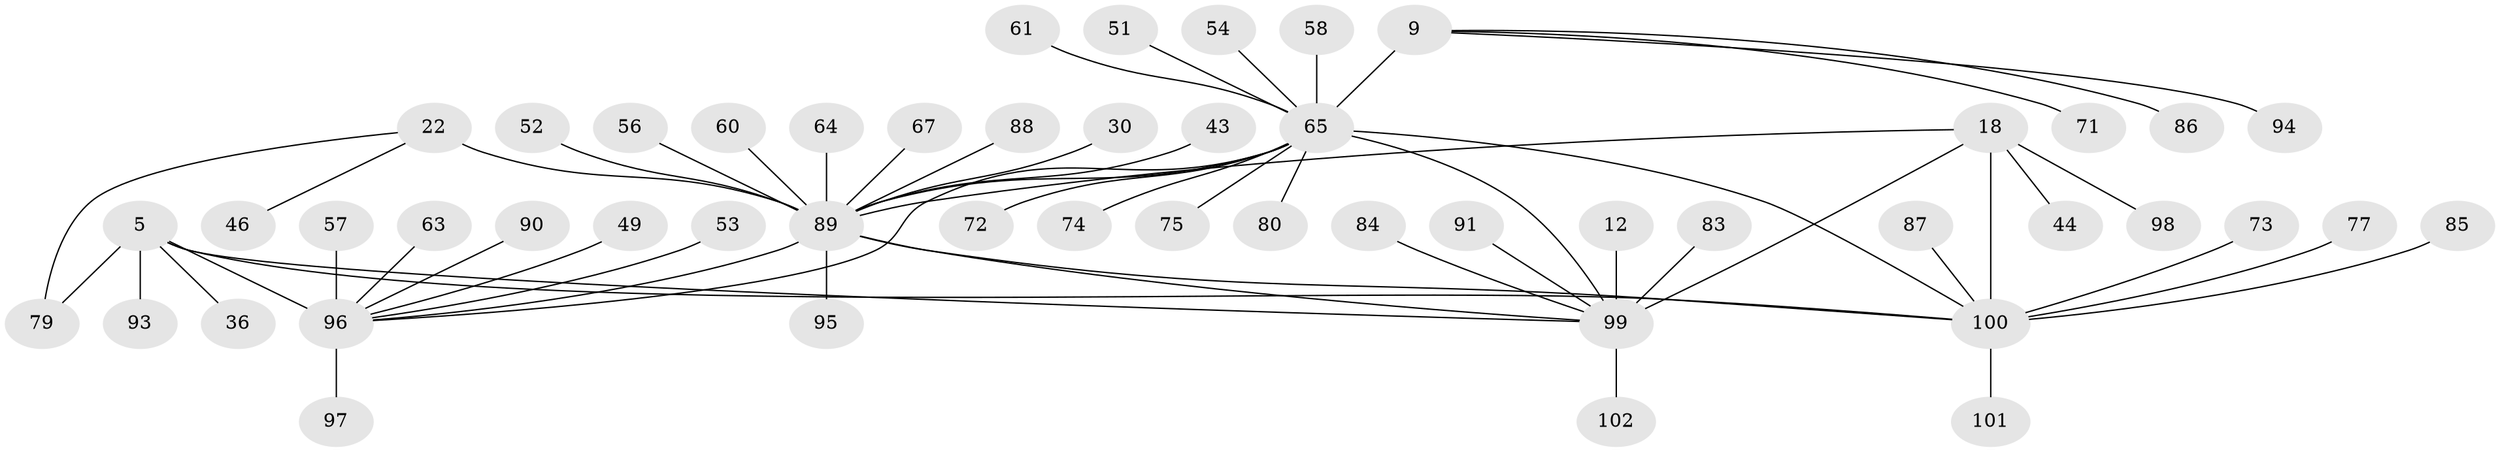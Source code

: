 // original degree distribution, {12: 0.0196078431372549, 7: 0.0392156862745098, 8: 0.00980392156862745, 5: 0.029411764705882353, 9: 0.049019607843137254, 4: 0.049019607843137254, 10: 0.029411764705882353, 6: 0.0392156862745098, 1: 0.5980392156862745, 2: 0.12745098039215685, 3: 0.00980392156862745}
// Generated by graph-tools (version 1.1) at 2025/02/03/05/25 17:02:43]
// undirected, 51 vertices, 58 edges
graph export_dot {
graph [start="1"]
  node [color=gray90,style=filled];
  5 [super="+4"];
  9 [super="+7"];
  12 [super="+11"];
  18 [super="+17"];
  22 [super="+21"];
  30;
  36;
  43;
  44;
  46;
  49;
  51;
  52;
  53;
  54;
  56;
  57;
  58;
  60;
  61;
  63;
  64;
  65 [super="+59+35"];
  67;
  71;
  72;
  73;
  74;
  75;
  77;
  79;
  80 [super="+28"];
  83 [super="+37"];
  84;
  85;
  86;
  87;
  88;
  89 [super="+69+38+25+24+76"];
  90;
  91;
  93 [super="+66"];
  94;
  95;
  96 [super="+92+32+39+40+47"];
  97 [super="+81"];
  98;
  99 [super="+13+15+26+41+45+50+55+78+82"];
  100 [super="+20+42"];
  101;
  102 [super="+31"];
  5 -- 36;
  5 -- 79;
  5 -- 93;
  5 -- 99;
  5 -- 96 [weight=6];
  5 -- 100;
  9 -- 71;
  9 -- 86;
  9 -- 94;
  9 -- 65 [weight=6];
  12 -- 99 [weight=6];
  18 -- 98;
  18 -- 89 [weight=2];
  18 -- 44;
  18 -- 99;
  18 -- 100 [weight=6];
  22 -- 46;
  22 -- 79;
  22 -- 89 [weight=6];
  30 -- 89;
  43 -- 89;
  49 -- 96;
  51 -- 65;
  52 -- 89;
  53 -- 96;
  54 -- 65;
  56 -- 89;
  57 -- 96;
  58 -- 65;
  60 -- 89;
  61 -- 65;
  63 -- 96;
  64 -- 89;
  65 -- 96;
  65 -- 99;
  65 -- 100;
  65 -- 72;
  65 -- 74;
  65 -- 75;
  65 -- 80;
  65 -- 89 [weight=3];
  67 -- 89;
  73 -- 100;
  77 -- 100;
  83 -- 99;
  84 -- 99;
  85 -- 100;
  87 -- 100;
  88 -- 89;
  89 -- 95;
  89 -- 99;
  89 -- 96;
  89 -- 100;
  90 -- 96;
  91 -- 99;
  96 -- 97;
  99 -- 102;
  100 -- 101;
}
